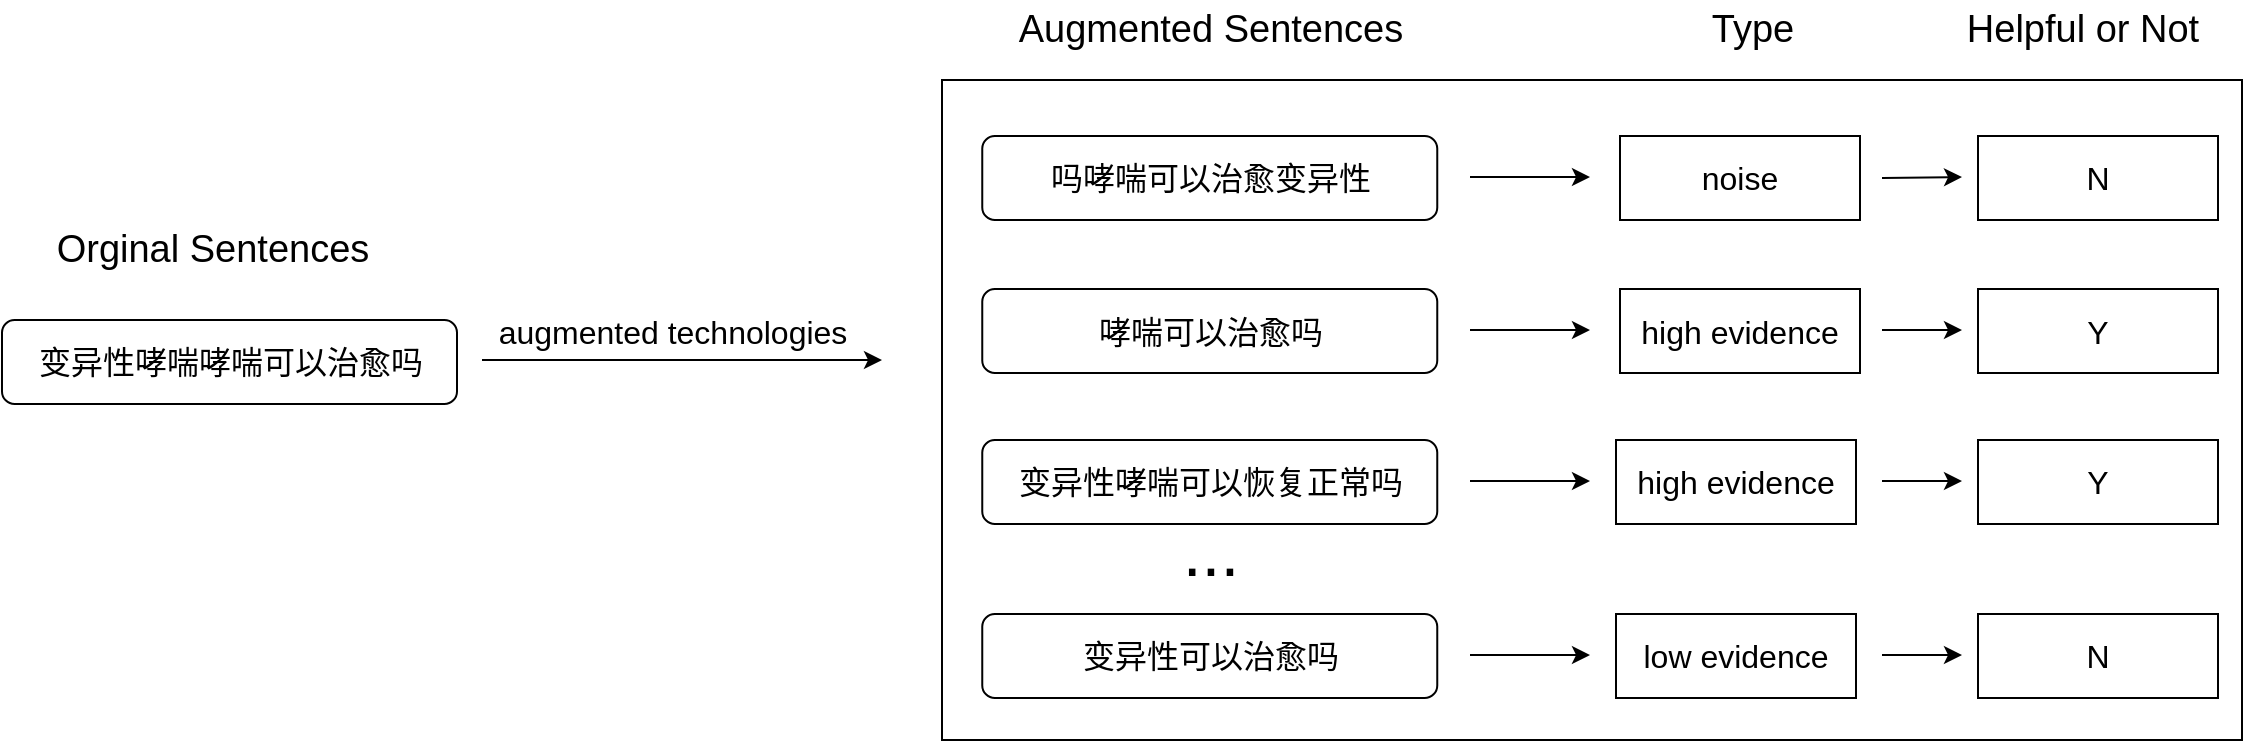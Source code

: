 <mxfile version="14.4.8" type="github">
  <diagram id="YlWgNAwH1TdZY_ML43Tv" name="第 1 页">
    <mxGraphModel dx="1865" dy="548" grid="1" gridSize="10" guides="1" tooltips="1" connect="1" arrows="1" fold="1" page="1" pageScale="1" pageWidth="827" pageHeight="1169" math="0" shadow="0">
      <root>
        <mxCell id="0" />
        <mxCell id="1" parent="0" />
        <mxCell id="W7F7GFE-B0lri0et1CsU-3" value="" style="rounded=1;whiteSpace=wrap;html=1;" vertex="1" parent="1">
          <mxGeometry x="-60" y="170" width="227.5" height="42" as="geometry" />
        </mxCell>
        <mxCell id="W7F7GFE-B0lri0et1CsU-4" value="" style="edgeStyle=orthogonalEdgeStyle;rounded=0;orthogonalLoop=1;jettySize=auto;html=1;fontSize=29;" edge="1" parent="1">
          <mxGeometry relative="1" as="geometry">
            <mxPoint x="180" y="190" as="sourcePoint" />
            <mxPoint x="380" y="190" as="targetPoint" />
          </mxGeometry>
        </mxCell>
        <mxCell id="W7F7GFE-B0lri0et1CsU-5" value="&lt;font style=&quot;font-size: 16px&quot;&gt;变异性哮喘哮喘可以治愈吗&lt;/font&gt;" style="text;html=1;resizable=0;autosize=1;align=center;verticalAlign=middle;points=[];rounded=0;fontSize=16;" vertex="1" parent="1">
          <mxGeometry x="-51.25" y="181" width="210" height="20" as="geometry" />
        </mxCell>
        <mxCell id="W7F7GFE-B0lri0et1CsU-6" value="Orginal Sentences" style="text;html=1;align=center;verticalAlign=middle;resizable=0;points=[];autosize=1;fontSize=19;" vertex="1" parent="1">
          <mxGeometry x="-40" y="120" width="170" height="30" as="geometry" />
        </mxCell>
        <mxCell id="W7F7GFE-B0lri0et1CsU-7" value="augmented technologies" style="text;html=1;align=center;verticalAlign=middle;resizable=0;points=[];autosize=1;fontSize=16;" vertex="1" parent="1">
          <mxGeometry x="180" y="165.5" width="190" height="20" as="geometry" />
        </mxCell>
        <mxCell id="W7F7GFE-B0lri0et1CsU-8" value="Augmented Sentences" style="text;html=1;align=center;verticalAlign=middle;resizable=0;points=[];autosize=1;fontSize=19;" vertex="1" parent="1">
          <mxGeometry x="438.88" y="10" width="210" height="30" as="geometry" />
        </mxCell>
        <mxCell id="W7F7GFE-B0lri0et1CsU-9" value="" style="rounded=0;whiteSpace=wrap;html=1;sketch=0;" vertex="1" parent="1">
          <mxGeometry x="410" y="50" width="650" height="330" as="geometry" />
        </mxCell>
        <mxCell id="W7F7GFE-B0lri0et1CsU-16" value="..." style="text;html=1;align=center;verticalAlign=middle;resizable=0;points=[];autosize=1;fontSize=34;" vertex="1" parent="1">
          <mxGeometry x="523.88" y="261" width="40" height="50" as="geometry" />
        </mxCell>
        <mxCell id="W7F7GFE-B0lri0et1CsU-18" value="" style="rounded=1;whiteSpace=wrap;html=1;" vertex="1" parent="1">
          <mxGeometry x="430.13" y="230" width="227.5" height="42" as="geometry" />
        </mxCell>
        <mxCell id="W7F7GFE-B0lri0et1CsU-19" value="&lt;font style=&quot;font-size: 16px&quot;&gt;变异性哮喘可以恢复正常吗&lt;/font&gt;" style="text;html=1;resizable=0;autosize=1;align=center;verticalAlign=middle;points=[];rounded=0;fontSize=16;" vertex="1" parent="1">
          <mxGeometry x="438.88" y="241" width="210" height="20" as="geometry" />
        </mxCell>
        <mxCell id="W7F7GFE-B0lri0et1CsU-22" value="" style="rounded=1;whiteSpace=wrap;html=1;" vertex="1" parent="1">
          <mxGeometry x="430.13" y="78" width="227.5" height="42" as="geometry" />
        </mxCell>
        <mxCell id="W7F7GFE-B0lri0et1CsU-23" value="&lt;font style=&quot;font-size: 16px&quot;&gt;吗哮喘可以治愈变异性&lt;/font&gt;" style="text;html=1;resizable=0;autosize=1;align=center;verticalAlign=middle;points=[];rounded=0;fontSize=16;" vertex="1" parent="1">
          <mxGeometry x="453.88" y="89" width="180" height="20" as="geometry" />
        </mxCell>
        <mxCell id="W7F7GFE-B0lri0et1CsU-25" value="Type" style="text;html=1;align=center;verticalAlign=middle;resizable=0;points=[];autosize=1;fontSize=19;" vertex="1" parent="1">
          <mxGeometry x="785" y="10" width="60" height="30" as="geometry" />
        </mxCell>
        <mxCell id="W7F7GFE-B0lri0et1CsU-26" value="high evidence" style="rounded=0;whiteSpace=wrap;html=1;fontSize=16;" vertex="1" parent="1">
          <mxGeometry x="749" y="154.5" width="120" height="42" as="geometry" />
        </mxCell>
        <mxCell id="W7F7GFE-B0lri0et1CsU-27" value="noise" style="rounded=0;whiteSpace=wrap;html=1;fontSize=16;" vertex="1" parent="1">
          <mxGeometry x="749" y="78" width="120" height="42" as="geometry" />
        </mxCell>
        <mxCell id="W7F7GFE-B0lri0et1CsU-28" value="low evidence" style="rounded=0;whiteSpace=wrap;html=1;fontSize=16;" vertex="1" parent="1">
          <mxGeometry x="747" y="317" width="120" height="42" as="geometry" />
        </mxCell>
        <mxCell id="W7F7GFE-B0lri0et1CsU-29" value="" style="rounded=1;whiteSpace=wrap;html=1;" vertex="1" parent="1">
          <mxGeometry x="430.13" y="154.5" width="227.5" height="42" as="geometry" />
        </mxCell>
        <mxCell id="W7F7GFE-B0lri0et1CsU-30" value="哮喘可以治愈吗" style="text;html=1;resizable=0;autosize=1;align=center;verticalAlign=middle;points=[];rounded=0;fontSize=16;" vertex="1" parent="1">
          <mxGeometry x="478.88" y="165.5" width="130" height="20" as="geometry" />
        </mxCell>
        <mxCell id="W7F7GFE-B0lri0et1CsU-32" value="" style="rounded=1;whiteSpace=wrap;html=1;" vertex="1" parent="1">
          <mxGeometry x="430.13" y="317" width="227.5" height="42" as="geometry" />
        </mxCell>
        <mxCell id="W7F7GFE-B0lri0et1CsU-33" value="变异性可以治愈吗" style="text;html=1;resizable=0;autosize=1;align=center;verticalAlign=middle;points=[];rounded=0;fontSize=16;" vertex="1" parent="1">
          <mxGeometry x="473.88" y="328" width="140" height="20" as="geometry" />
        </mxCell>
        <mxCell id="W7F7GFE-B0lri0et1CsU-34" value="high evidence" style="rounded=0;whiteSpace=wrap;html=1;fontSize=16;" vertex="1" parent="1">
          <mxGeometry x="747" y="230" width="120" height="42" as="geometry" />
        </mxCell>
        <mxCell id="W7F7GFE-B0lri0et1CsU-41" value="" style="endArrow=classic;html=1;fontSize=16;" edge="1" parent="1">
          <mxGeometry width="50" height="50" relative="1" as="geometry">
            <mxPoint x="674" y="98.5" as="sourcePoint" />
            <mxPoint x="734" y="98.5" as="targetPoint" />
          </mxGeometry>
        </mxCell>
        <mxCell id="W7F7GFE-B0lri0et1CsU-42" value="" style="endArrow=classic;html=1;fontSize=16;" edge="1" parent="1">
          <mxGeometry width="50" height="50" relative="1" as="geometry">
            <mxPoint x="674" y="175" as="sourcePoint" />
            <mxPoint x="734" y="175" as="targetPoint" />
          </mxGeometry>
        </mxCell>
        <mxCell id="W7F7GFE-B0lri0et1CsU-43" value="" style="endArrow=classic;html=1;fontSize=16;" edge="1" parent="1">
          <mxGeometry width="50" height="50" relative="1" as="geometry">
            <mxPoint x="674" y="250.5" as="sourcePoint" />
            <mxPoint x="734" y="250.5" as="targetPoint" />
          </mxGeometry>
        </mxCell>
        <mxCell id="W7F7GFE-B0lri0et1CsU-44" value="" style="endArrow=classic;html=1;fontSize=16;" edge="1" parent="1">
          <mxGeometry width="50" height="50" relative="1" as="geometry">
            <mxPoint x="674" y="337.5" as="sourcePoint" />
            <mxPoint x="734" y="337.5" as="targetPoint" />
          </mxGeometry>
        </mxCell>
        <mxCell id="W7F7GFE-B0lri0et1CsU-46" value="Helpful or Not" style="text;html=1;align=center;verticalAlign=middle;resizable=0;points=[];autosize=1;fontSize=19;" vertex="1" parent="1">
          <mxGeometry x="915" y="10" width="130" height="30" as="geometry" />
        </mxCell>
        <mxCell id="W7F7GFE-B0lri0et1CsU-47" value="N" style="rounded=0;whiteSpace=wrap;html=1;fontSize=16;" vertex="1" parent="1">
          <mxGeometry x="928" y="78" width="120" height="42" as="geometry" />
        </mxCell>
        <mxCell id="W7F7GFE-B0lri0et1CsU-48" value="Y" style="rounded=0;whiteSpace=wrap;html=1;fontSize=16;" vertex="1" parent="1">
          <mxGeometry x="928" y="154.5" width="120" height="42" as="geometry" />
        </mxCell>
        <mxCell id="W7F7GFE-B0lri0et1CsU-49" value="Y" style="rounded=0;whiteSpace=wrap;html=1;fontSize=16;" vertex="1" parent="1">
          <mxGeometry x="928" y="230" width="120" height="42" as="geometry" />
        </mxCell>
        <mxCell id="W7F7GFE-B0lri0et1CsU-50" value="N" style="rounded=0;whiteSpace=wrap;html=1;fontSize=16;" vertex="1" parent="1">
          <mxGeometry x="928" y="317" width="120" height="42" as="geometry" />
        </mxCell>
        <mxCell id="W7F7GFE-B0lri0et1CsU-51" value="" style="endArrow=classic;html=1;fontSize=16;" edge="1" parent="1">
          <mxGeometry width="50" height="50" relative="1" as="geometry">
            <mxPoint x="880" y="99" as="sourcePoint" />
            <mxPoint x="920" y="98.5" as="targetPoint" />
          </mxGeometry>
        </mxCell>
        <mxCell id="W7F7GFE-B0lri0et1CsU-52" value="" style="endArrow=classic;html=1;fontSize=16;" edge="1" parent="1">
          <mxGeometry width="50" height="50" relative="1" as="geometry">
            <mxPoint x="880" y="175" as="sourcePoint" />
            <mxPoint x="920" y="175" as="targetPoint" />
          </mxGeometry>
        </mxCell>
        <mxCell id="W7F7GFE-B0lri0et1CsU-53" value="" style="endArrow=classic;html=1;fontSize=16;" edge="1" parent="1">
          <mxGeometry width="50" height="50" relative="1" as="geometry">
            <mxPoint x="880" y="250.5" as="sourcePoint" />
            <mxPoint x="920" y="250.5" as="targetPoint" />
          </mxGeometry>
        </mxCell>
        <mxCell id="W7F7GFE-B0lri0et1CsU-54" value="" style="endArrow=classic;html=1;fontSize=16;" edge="1" parent="1">
          <mxGeometry width="50" height="50" relative="1" as="geometry">
            <mxPoint x="880" y="337.5" as="sourcePoint" />
            <mxPoint x="920" y="337.5" as="targetPoint" />
          </mxGeometry>
        </mxCell>
      </root>
    </mxGraphModel>
  </diagram>
</mxfile>
